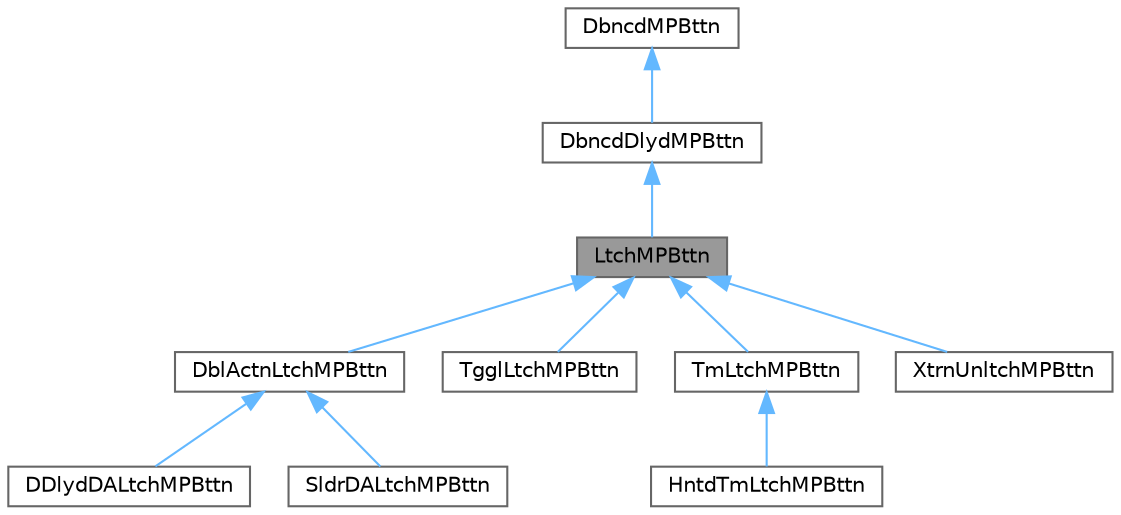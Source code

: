 digraph "LtchMPBttn"
{
 // LATEX_PDF_SIZE
  bgcolor="transparent";
  edge [fontname=Helvetica,fontsize=10,labelfontname=Helvetica,labelfontsize=10];
  node [fontname=Helvetica,fontsize=10,shape=box,height=0.2,width=0.4];
  Node1 [id="Node000001",label="LtchMPBttn",height=0.2,width=0.4,color="gray40", fillcolor="grey60", style="filled", fontcolor="black",tooltip="Abstract class, base to model Latched Debounced Delayed MPBs (LDD-MPB)."];
  Node2 -> Node1 [id="edge1_Node000001_Node000002",dir="back",color="steelblue1",style="solid",tooltip=" "];
  Node2 [id="Node000002",label="DbncdDlydMPBttn",height=0.2,width=0.4,color="gray40", fillcolor="white", style="filled",URL="$class_dbncd_dlyd_m_p_bttn.html",tooltip="Models a Debounced Delayed MPB (DD-MPB)."];
  Node3 -> Node2 [id="edge2_Node000002_Node000003",dir="back",color="steelblue1",style="solid",tooltip=" "];
  Node3 [id="Node000003",label="DbncdMPBttn",height=0.2,width=0.4,color="gray40", fillcolor="white", style="filled",URL="$class_dbncd_m_p_bttn.html",tooltip="Base class, models a Debounced Momentary Push Button (D-MPB)."];
  Node1 -> Node4 [id="edge3_Node000001_Node000004",dir="back",color="steelblue1",style="solid",tooltip=" "];
  Node4 [id="Node000004",label="DblActnLtchMPBttn",height=0.2,width=0.4,color="gray40", fillcolor="white", style="filled",URL="$class_dbl_actn_ltch_m_p_bttn.html",tooltip="Abstract class, base to model Double Action LDD-MPBs (DALDD-MPBs)."];
  Node4 -> Node5 [id="edge4_Node000004_Node000005",dir="back",color="steelblue1",style="solid",tooltip=" "];
  Node5 [id="Node000005",label="DDlydDALtchMPBttn",height=0.2,width=0.4,color="gray40", fillcolor="white", style="filled",URL="$class_d_dlyd_d_a_ltch_m_p_bttn.html",tooltip="Models a Debounced Delayed Double Action Latched MPB combo switch (Debounced Delayed DALDD-MPB - DD-D..."];
  Node4 -> Node6 [id="edge5_Node000004_Node000006",dir="back",color="steelblue1",style="solid",tooltip=" "];
  Node6 [id="Node000006",label="SldrDALtchMPBttn",height=0.2,width=0.4,color="gray40", fillcolor="white", style="filled",URL="$class_sldr_d_a_ltch_m_p_bttn.html",tooltip="Models a Slider Double Action LDD-MPB combo switch, a.k.a. off/on/dimmer, a.k.a. off/on/volume radio ..."];
  Node1 -> Node7 [id="edge6_Node000001_Node000007",dir="back",color="steelblue1",style="solid",tooltip=" "];
  Node7 [id="Node000007",label="TgglLtchMPBttn",height=0.2,width=0.4,color="gray40", fillcolor="white", style="filled",URL="$class_tggl_ltch_m_p_bttn.html",tooltip="Models a Toggle Latch DD-MPB, a.k.a. a Toggle Switch (ToLDD-MPB)."];
  Node1 -> Node8 [id="edge7_Node000001_Node000008",dir="back",color="steelblue1",style="solid",tooltip=" "];
  Node8 [id="Node000008",label="TmLtchMPBttn",height=0.2,width=0.4,color="gray40", fillcolor="white", style="filled",URL="$class_tm_ltch_m_p_bttn.html",tooltip="Models a Timer Latch DD-MPB, a.k.a. Timer Switch (TiLDD-MPB)."];
  Node8 -> Node9 [id="edge8_Node000008_Node000009",dir="back",color="steelblue1",style="solid",tooltip=" "];
  Node9 [id="Node000009",label="HntdTmLtchMPBttn",height=0.2,width=0.4,color="gray40", fillcolor="white", style="filled",URL="$class_hntd_tm_ltch_m_p_bttn.html",tooltip="Models a Hinted Timer Latch DD-MPB, a.k.a. Staircase Switch (HTiLDD-MPB)."];
  Node1 -> Node10 [id="edge9_Node000001_Node000010",dir="back",color="steelblue1",style="solid",tooltip=" "];
  Node10 [id="Node000010",label="XtrnUnltchMPBttn",height=0.2,width=0.4,color="gray40", fillcolor="white", style="filled",URL="$class_xtrn_unltch_m_p_bttn.html",tooltip="Models an External Unlatch LDD-MPB, a.k.a. Emergency Latched Switch (XULDD-MPB)"];
}
